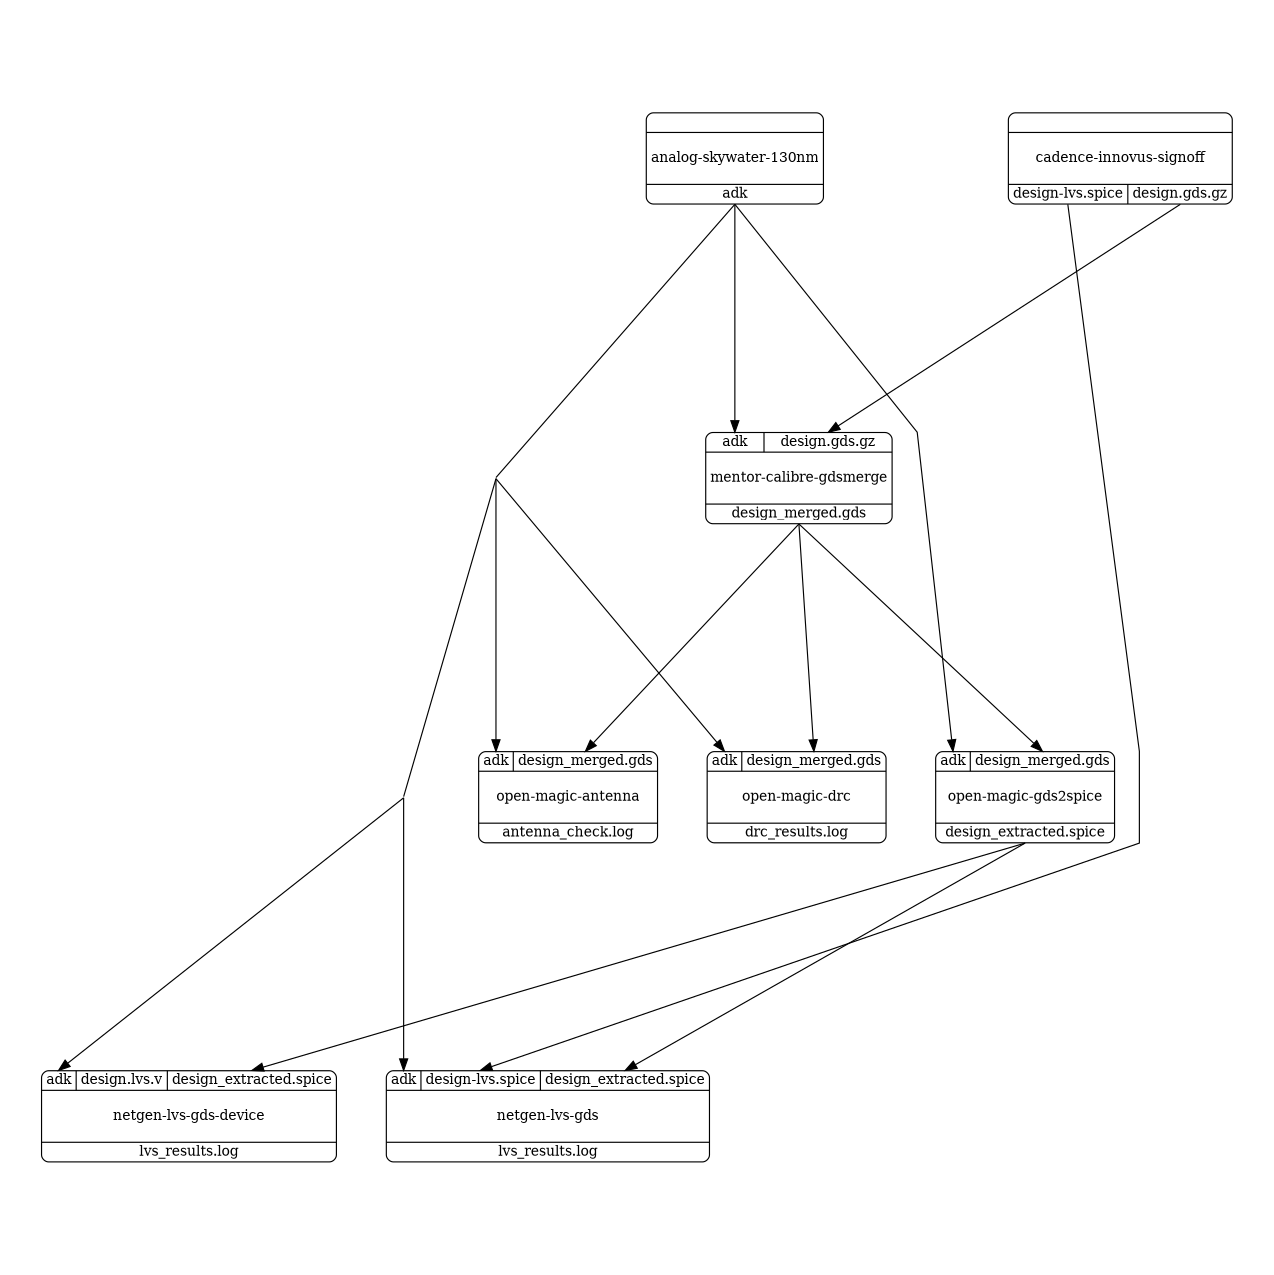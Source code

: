digraph {
label="";
labelloc="t";
fontsize=60;
size="8.5;11";
ratio="fill";
margin=0;
pad=1;
rankdir="TB";
concentrate=true;
splines=polyline;
center=true;
nodesep=1.2;
ranksep=0.8;
analog_skywater_130nm [ fontsize=24, width=2, penwidth=2, shape=Mrecord, label="{ {  } | \n
analog-skywater-130nm

\n\n | { <o_adk> adk } }", color=black ];
cadence_innovus_signoff [ fontsize=24, width=2, penwidth=2, shape=Mrecord, label="{ {  } | \n
cadence-innovus-signoff

\n\n | { <o_design_lvs_spice> design-lvs.spice | <o_design_gds_gz> design.gds.gz } }", color=black ];
mentor_calibre_gdsmerge [ fontsize=24, width=2, penwidth=2, shape=Mrecord, label="{ { <i_adk> adk | <i_design_gds_gz> design.gds.gz } | \n
mentor-calibre-gdsmerge

\n\n | { <o_design_merged_gds> design_merged.gds } }", color=black ];
netgen_lvs_gds [ fontsize=24, width=2, penwidth=2, shape=Mrecord, label="{ { <i_adk> adk | <i_design_lvs_spice> design-lvs.spice | <i_design_extracted_spice> design_extracted.spice } | \n
netgen-lvs-gds

\n\n | { <o_lvs_results_log> lvs_results.log } }", color=black ];
netgen_lvs_gds_device [ fontsize=24, width=2, penwidth=2, shape=Mrecord, label="{ { <i_adk> adk | <i_design_lvs_v> design.lvs.v | <i_design_extracted_spice> design_extracted.spice } | \n
netgen-lvs-gds-device

\n\n | { <o_lvs_results_log> lvs_results.log } }", color=black ];
open_magic_antenna [ fontsize=24, width=2, penwidth=2, shape=Mrecord, label="{ { <i_adk> adk | <i_design_merged_gds> design_merged.gds } | \n
open-magic-antenna

\n\n | { <o_antenna_check_log> antenna_check.log } }", color=black ];
open_magic_drc [ fontsize=24, width=2, penwidth=2, shape=Mrecord, label="{ { <i_adk> adk | <i_design_merged_gds> design_merged.gds } | \n
open-magic-drc

\n\n | { <o_drc_results_log> drc_results.log } }", color=black ];
open_magic_gds2spice [ fontsize=24, width=2, penwidth=2, shape=Mrecord, label="{ { <i_adk> adk | <i_design_merged_gds> design_merged.gds } | \n
open-magic-gds2spice

\n\n | { <o_design_extracted_spice> design_extracted.spice } }", color=black ];
analog_skywater_130nm:o_adk:s -> mentor_calibre_gdsmerge:i_adk:n [ arrowsize=2, penwidth=2 ];
cadence_innovus_signoff:o_design_gds_gz:s -> mentor_calibre_gdsmerge:i_design_gds_gz:n [ arrowsize=2, penwidth=2 ];
analog_skywater_130nm:o_adk:s -> netgen_lvs_gds:i_adk:n [ arrowsize=2, penwidth=2 ];
cadence_innovus_signoff:o_design_lvs_spice:s -> netgen_lvs_gds:i_design_lvs_spice:n [ arrowsize=2, penwidth=2 ];
open_magic_gds2spice:o_design_extracted_spice:s -> netgen_lvs_gds:i_design_extracted_spice:n [ arrowsize=2, penwidth=2 ];
analog_skywater_130nm:o_adk:s -> netgen_lvs_gds_device:i_adk:n [ arrowsize=2, penwidth=2 ];
open_magic_gds2spice:o_design_extracted_spice:s -> netgen_lvs_gds_device:i_design_extracted_spice:n [ arrowsize=2, penwidth=2 ];
analog_skywater_130nm:o_adk:s -> open_magic_antenna:i_adk:n [ arrowsize=2, penwidth=2 ];
mentor_calibre_gdsmerge:o_design_merged_gds:s -> open_magic_antenna:i_design_merged_gds:n [ arrowsize=2, penwidth=2 ];
analog_skywater_130nm:o_adk:s -> open_magic_drc:i_adk:n [ arrowsize=2, penwidth=2 ];
mentor_calibre_gdsmerge:o_design_merged_gds:s -> open_magic_drc:i_design_merged_gds:n [ arrowsize=2, penwidth=2 ];
analog_skywater_130nm:o_adk:s -> open_magic_gds2spice:i_adk:n [ arrowsize=2, penwidth=2 ];
mentor_calibre_gdsmerge:o_design_merged_gds:s -> open_magic_gds2spice:i_design_merged_gds:n [ arrowsize=2, penwidth=2 ];
}